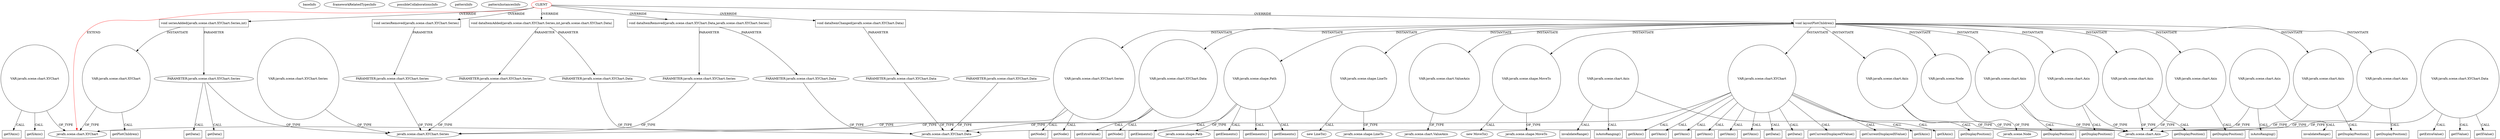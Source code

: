 digraph {
baseInfo[graphId=2728,category="pattern",isAnonymous=false,possibleRelation=false]
frameworkRelatedTypesInfo[0="javafx.scene.chart.XYChart"]
possibleCollaborationsInfo[]
patternInfo[frequency=2.0,patternRootClient=0]
patternInstancesInfo[0="LichuanLu-ShunUI-FX~/LichuanLu-ShunUI-FX/ShunUI-FX-master/src/view/chart/StackedBarChart.java~StackedBarChart~811",1="TomaszKorecki-InvestorAssistant~/TomaszKorecki-InvestorAssistant/InvestorAssistant-master/Investor's assistant/src/investor/charts/CandleChart.java~CandleStickChart~1473"]
1[label="javafx.scene.chart.XYChart",vertexType="FRAMEWORK_CLASS_TYPE",isFrameworkType=false]
117[label="VAR:javafx.scene.chart.XYChart",vertexType="VARIABLE_EXPRESION",isFrameworkType=false,shape=circle]
121[label="getYAxis()",vertexType="INSIDE_CALL",isFrameworkType=false,shape=box]
0[label="CLIENT",vertexType="ROOT_CLIENT_CLASS_DECLARATION",isFrameworkType=false,color=red]
93[label="void dataItemAdded(javafx.scene.chart.XYChart.Series,int,javafx.scene.chart.XYChart.Data)",vertexType="OVERRIDING_METHOD_DECLARATION",isFrameworkType=false,shape=box]
94[label="PARAMETER:javafx.scene.chart.XYChart.Series",vertexType="PARAMETER_DECLARATION",isFrameworkType=false]
106[label="void seriesAdded(javafx.scene.chart.XYChart.Series,int)",vertexType="OVERRIDING_METHOD_DECLARATION",isFrameworkType=false,shape=box]
107[label="PARAMETER:javafx.scene.chart.XYChart.Series",vertexType="PARAMETER_DECLARATION",isFrameworkType=false]
112[label="getData()",vertexType="INSIDE_CALL",isFrameworkType=false,shape=box]
110[label="getData()",vertexType="INSIDE_CALL",isFrameworkType=false,shape=box]
98[label="void dataItemRemoved(javafx.scene.chart.XYChart.Data,javafx.scene.chart.XYChart.Series)",vertexType="OVERRIDING_METHOD_DECLARATION",isFrameworkType=false,shape=box]
101[label="PARAMETER:javafx.scene.chart.XYChart.Series",vertexType="PARAMETER_DECLARATION",isFrameworkType=false]
99[label="PARAMETER:javafx.scene.chart.XYChart.Data",vertexType="PARAMETER_DECLARATION",isFrameworkType=false]
96[label="PARAMETER:javafx.scene.chart.XYChart.Data",vertexType="PARAMETER_DECLARATION",isFrameworkType=false]
14[label="javafx.scene.chart.XYChart.Series",vertexType="FRAMEWORK_CLASS_TYPE",isFrameworkType=false]
104[label="PARAMETER:javafx.scene.chart.XYChart.Series",vertexType="PARAMETER_DECLARATION",isFrameworkType=false]
2[label="void layoutPlotChildren()",vertexType="OVERRIDING_METHOD_DECLARATION",isFrameworkType=false,shape=box]
17[label="VAR:javafx.scene.shape.Path",vertexType="VARIABLE_EXPRESION",isFrameworkType=false,shape=circle]
19[label="javafx.scene.shape.Path",vertexType="FRAMEWORK_CLASS_TYPE",isFrameworkType=false]
83[label="VAR:javafx.scene.shape.LineTo",vertexType="VARIABLE_EXPRESION",isFrameworkType=false,shape=circle]
82[label="new LineTo()",vertexType="CONSTRUCTOR_CALL",isFrameworkType=false]
84[label="javafx.scene.shape.LineTo",vertexType="FRAMEWORK_CLASS_TYPE",isFrameworkType=false]
58[label="VAR:javafx.scene.chart.ValueAxis",vertexType="VARIABLE_EXPRESION",isFrameworkType=false,shape=circle]
60[label="javafx.scene.chart.ValueAxis",vertexType="FRAMEWORK_CLASS_TYPE",isFrameworkType=false]
81[label="getElements()",vertexType="INSIDE_CALL",isFrameworkType=false,shape=box]
71[label="getElements()",vertexType="INSIDE_CALL",isFrameworkType=false,shape=box]
18[label="getElements()",vertexType="INSIDE_CALL",isFrameworkType=false,shape=box]
69[label="getElements()",vertexType="INSIDE_CALL",isFrameworkType=false,shape=box]
73[label="VAR:javafx.scene.shape.MoveTo",vertexType="VARIABLE_EXPRESION",isFrameworkType=false,shape=circle]
72[label="new MoveTo()",vertexType="CONSTRUCTOR_CALL",isFrameworkType=false]
130[label="VAR:javafx.scene.chart.XYChart.Series",vertexType="VARIABLE_EXPRESION",isFrameworkType=false,shape=circle]
12[label="VAR:javafx.scene.chart.XYChart.Series",vertexType="VARIABLE_EXPRESION",isFrameworkType=false,shape=circle]
113[label="VAR:javafx.scene.chart.XYChart",vertexType="VARIABLE_EXPRESION",isFrameworkType=false,shape=circle]
114[label="getPlotChildren()",vertexType="INSIDE_CALL",isFrameworkType=false,shape=box]
3[label="VAR:javafx.scene.chart.XYChart",vertexType="VARIABLE_EXPRESION",isFrameworkType=false,shape=circle]
89[label="getYAxis()",vertexType="INSIDE_CALL",isFrameworkType=false,shape=box]
43[label="getYAxis()",vertexType="INSIDE_CALL",isFrameworkType=false,shape=box]
53[label="getYAxis()",vertexType="INSIDE_CALL",isFrameworkType=false,shape=box]
31[label="getYAxis()",vertexType="INSIDE_CALL",isFrameworkType=false,shape=box]
48[label="getYAxis()",vertexType="INSIDE_CALL",isFrameworkType=false,shape=box]
7[label="getData()",vertexType="INSIDE_CALL",isFrameworkType=false,shape=box]
9[label="getData()",vertexType="INSIDE_CALL",isFrameworkType=false,shape=box]
74[label="javafx.scene.shape.MoveTo",vertexType="FRAMEWORK_CLASS_TYPE",isFrameworkType=false]
90[label="void dataItemChanged(javafx.scene.chart.XYChart.Data)",vertexType="OVERRIDING_METHOD_DECLARATION",isFrameworkType=false,shape=box]
91[label="PARAMETER:javafx.scene.chart.XYChart.Data",vertexType="PARAMETER_DECLARATION",isFrameworkType=false]
33[label="getCurrentDisplayedYValue()",vertexType="INSIDE_CALL",isFrameworkType=false,shape=box]
34[label="VAR:javafx.scene.chart.XYChart.Data",vertexType="VARIABLE_EXPRESION",isFrameworkType=false,shape=circle]
38[label="getExtraValue()",vertexType="INSIDE_CALL",isFrameworkType=false,shape=box]
26[label="getCurrentDisplayedXValue()",vertexType="INSIDE_CALL",isFrameworkType=false,shape=box]
63[label="VAR:javafx.scene.Node",vertexType="VARIABLE_EXPRESION",isFrameworkType=false,shape=circle]
65[label="javafx.scene.Node",vertexType="FRAMEWORK_CLASS_TYPE",isFrameworkType=false]
36[label="javafx.scene.chart.XYChart.Data",vertexType="FRAMEWORK_CLASS_TYPE",isFrameworkType=false]
146[label="PARAMETER:javafx.scene.chart.XYChart.Data",vertexType="PARAMETER_DECLARATION",isFrameworkType=false]
133[label="VAR:javafx.scene.chart.XYChart.Data",vertexType="VARIABLE_EXPRESION",isFrameworkType=false,shape=circle]
137[label="getExtraValue()",vertexType="INSIDE_CALL",isFrameworkType=false,shape=box]
139[label="getYValue()",vertexType="INSIDE_CALL",isFrameworkType=false,shape=box]
103[label="void seriesRemoved(javafx.scene.chart.XYChart.Series)",vertexType="OVERRIDING_METHOD_DECLARATION",isFrameworkType=false,shape=box]
134[label="getXValue()",vertexType="INSIDE_CALL",isFrameworkType=false,shape=box]
13[label="getNode()",vertexType="INSIDE_CALL",isFrameworkType=false,shape=box]
16[label="getNode()",vertexType="INSIDE_CALL",isFrameworkType=false,shape=box]
35[label="getNode()",vertexType="INSIDE_CALL",isFrameworkType=false,shape=box]
118[label="getXAxis()",vertexType="INSIDE_CALL",isFrameworkType=false,shape=box]
57[label="getXAxis()",vertexType="INSIDE_CALL",isFrameworkType=false,shape=box]
24[label="getXAxis()",vertexType="INSIDE_CALL",isFrameworkType=false,shape=box]
55[label="getXAxis()",vertexType="INSIDE_CALL",isFrameworkType=false,shape=box]
44[label="VAR:javafx.scene.chart.Axis",vertexType="VARIABLE_EXPRESION",isFrameworkType=false,shape=circle]
22[label="javafx.scene.chart.Axis",vertexType="FRAMEWORK_CLASS_TYPE",isFrameworkType=false]
45[label="getDisplayPosition()",vertexType="INSIDE_CALL",isFrameworkType=false,shape=box]
125[label="VAR:javafx.scene.chart.Axis",vertexType="VARIABLE_EXPRESION",isFrameworkType=false,shape=circle]
126[label="isAutoRanging()",vertexType="INSIDE_CALL",isFrameworkType=false,shape=box]
143[label="invalidateRange()",vertexType="INSIDE_CALL",isFrameworkType=false,shape=box]
20[label="VAR:javafx.scene.chart.Axis",vertexType="VARIABLE_EXPRESION",isFrameworkType=false,shape=circle]
21[label="getDisplayPosition()",vertexType="INSIDE_CALL",isFrameworkType=false,shape=box]
122[label="VAR:javafx.scene.chart.Axis",vertexType="VARIABLE_EXPRESION",isFrameworkType=false,shape=circle]
123[label="isAutoRanging()",vertexType="INSIDE_CALL",isFrameworkType=false,shape=box]
141[label="invalidateRange()",vertexType="INSIDE_CALL",isFrameworkType=false,shape=box]
75[label="VAR:javafx.scene.chart.Axis",vertexType="VARIABLE_EXPRESION",isFrameworkType=false,shape=circle]
76[label="getDisplayPosition()",vertexType="INSIDE_CALL",isFrameworkType=false,shape=box]
39[label="VAR:javafx.scene.chart.Axis",vertexType="VARIABLE_EXPRESION",isFrameworkType=false,shape=circle]
40[label="getDisplayPosition()",vertexType="INSIDE_CALL",isFrameworkType=false,shape=box]
27[label="VAR:javafx.scene.chart.Axis",vertexType="VARIABLE_EXPRESION",isFrameworkType=false,shape=circle]
28[label="getDisplayPosition()",vertexType="INSIDE_CALL",isFrameworkType=false,shape=box]
49[label="VAR:javafx.scene.chart.Axis",vertexType="VARIABLE_EXPRESION",isFrameworkType=false,shape=circle]
50[label="getDisplayPosition()",vertexType="INSIDE_CALL",isFrameworkType=false,shape=box]
85[label="VAR:javafx.scene.chart.Axis",vertexType="VARIABLE_EXPRESION",isFrameworkType=false,shape=circle]
86[label="getDisplayPosition()",vertexType="INSIDE_CALL",isFrameworkType=false,shape=box]
3->9[label="CALL"]
2->85[label="INSTANTIATE"]
34->35[label="CALL"]
3->57[label="CALL"]
106->107[label="PARAMETER"]
3->1[label="OF_TYPE"]
2->17[label="INSTANTIATE"]
49->22[label="OF_TYPE"]
39->22[label="OF_TYPE"]
0->103[label="OVERRIDE"]
0->2[label="OVERRIDE"]
3->7[label="CALL"]
27->28[label="CALL"]
3->31[label="CALL"]
91->36[label="OF_TYPE"]
75->22[label="OF_TYPE"]
58->60[label="OF_TYPE"]
85->22[label="OF_TYPE"]
3->26[label="CALL"]
125->22[label="OF_TYPE"]
44->22[label="OF_TYPE"]
63->65[label="OF_TYPE"]
93->94[label="PARAMETER"]
2->49[label="INSTANTIATE"]
146->36[label="OF_TYPE"]
99->36[label="OF_TYPE"]
93->96[label="PARAMETER"]
104->14[label="OF_TYPE"]
0->93[label="OVERRIDE"]
17->19[label="OF_TYPE"]
122->141[label="CALL"]
0->90[label="OVERRIDE"]
2->3[label="INSTANTIATE"]
133->134[label="CALL"]
34->38[label="CALL"]
12->13[label="CALL"]
39->40[label="CALL"]
96->36[label="OF_TYPE"]
2->44[label="INSTANTIATE"]
17->71[label="CALL"]
122->22[label="OF_TYPE"]
75->76[label="CALL"]
117->1[label="OF_TYPE"]
3->24[label="CALL"]
90->91[label="PARAMETER"]
2->63[label="INSTANTIATE"]
2->75[label="INSTANTIATE"]
113->1[label="OF_TYPE"]
12->14[label="OF_TYPE"]
130->14[label="OF_TYPE"]
2->27[label="INSTANTIATE"]
44->45[label="CALL"]
20->22[label="OF_TYPE"]
73->72[label="CALL"]
107->112[label="CALL"]
133->137[label="CALL"]
125->126[label="CALL"]
0->106[label="OVERRIDE"]
3->55[label="CALL"]
3->33[label="CALL"]
2->39[label="INSTANTIATE"]
2->12[label="INSTANTIATE"]
34->36[label="OF_TYPE"]
113->114[label="CALL"]
133->139[label="CALL"]
101->14[label="OF_TYPE"]
94->14[label="OF_TYPE"]
83->82[label="CALL"]
103->104[label="PARAMETER"]
12->16[label="CALL"]
3->89[label="CALL"]
20->21[label="CALL"]
125->143[label="CALL"]
3->48[label="CALL"]
49->50[label="CALL"]
98->101[label="PARAMETER"]
0->98[label="OVERRIDE"]
133->36[label="OF_TYPE"]
2->73[label="INSTANTIATE"]
3->53[label="CALL"]
73->74[label="OF_TYPE"]
2->34[label="INSTANTIATE"]
17->81[label="CALL"]
0->1[label="EXTEND",color=red]
107->14[label="OF_TYPE"]
3->43[label="CALL"]
27->22[label="OF_TYPE"]
17->18[label="CALL"]
85->86[label="CALL"]
117->118[label="CALL"]
117->121[label="CALL"]
106->113[label="INSTANTIATE"]
122->123[label="CALL"]
83->84[label="OF_TYPE"]
2->83[label="INSTANTIATE"]
2->20[label="INSTANTIATE"]
98->99[label="PARAMETER"]
2->58[label="INSTANTIATE"]
17->69[label="CALL"]
107->110[label="CALL"]
}
